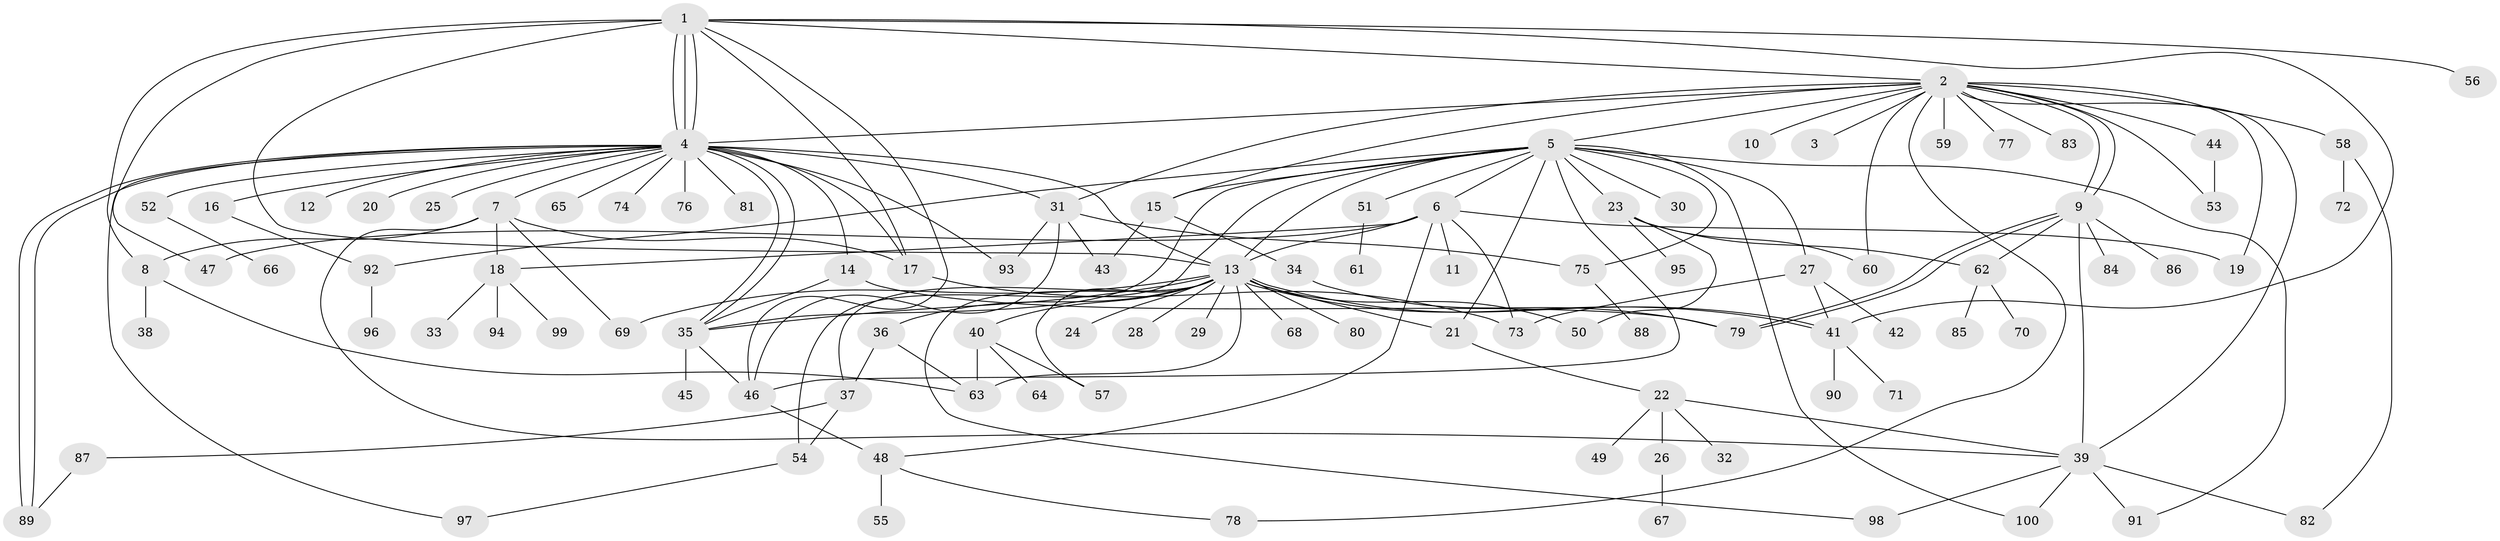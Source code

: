 // Generated by graph-tools (version 1.1) at 2025/47/03/09/25 04:47:42]
// undirected, 100 vertices, 157 edges
graph export_dot {
graph [start="1"]
  node [color=gray90,style=filled];
  1;
  2;
  3;
  4;
  5;
  6;
  7;
  8;
  9;
  10;
  11;
  12;
  13;
  14;
  15;
  16;
  17;
  18;
  19;
  20;
  21;
  22;
  23;
  24;
  25;
  26;
  27;
  28;
  29;
  30;
  31;
  32;
  33;
  34;
  35;
  36;
  37;
  38;
  39;
  40;
  41;
  42;
  43;
  44;
  45;
  46;
  47;
  48;
  49;
  50;
  51;
  52;
  53;
  54;
  55;
  56;
  57;
  58;
  59;
  60;
  61;
  62;
  63;
  64;
  65;
  66;
  67;
  68;
  69;
  70;
  71;
  72;
  73;
  74;
  75;
  76;
  77;
  78;
  79;
  80;
  81;
  82;
  83;
  84;
  85;
  86;
  87;
  88;
  89;
  90;
  91;
  92;
  93;
  94;
  95;
  96;
  97;
  98;
  99;
  100;
  1 -- 2;
  1 -- 4;
  1 -- 4;
  1 -- 4;
  1 -- 8;
  1 -- 13;
  1 -- 17;
  1 -- 41;
  1 -- 46;
  1 -- 47;
  1 -- 56;
  2 -- 3;
  2 -- 4;
  2 -- 5;
  2 -- 9;
  2 -- 9;
  2 -- 10;
  2 -- 15;
  2 -- 19;
  2 -- 31;
  2 -- 39;
  2 -- 44;
  2 -- 53;
  2 -- 58;
  2 -- 59;
  2 -- 60;
  2 -- 77;
  2 -- 78;
  2 -- 83;
  4 -- 7;
  4 -- 12;
  4 -- 13;
  4 -- 14;
  4 -- 16;
  4 -- 17;
  4 -- 20;
  4 -- 25;
  4 -- 31;
  4 -- 35;
  4 -- 35;
  4 -- 52;
  4 -- 65;
  4 -- 74;
  4 -- 76;
  4 -- 81;
  4 -- 89;
  4 -- 89;
  4 -- 93;
  4 -- 97;
  5 -- 6;
  5 -- 13;
  5 -- 15;
  5 -- 21;
  5 -- 23;
  5 -- 27;
  5 -- 30;
  5 -- 35;
  5 -- 46;
  5 -- 51;
  5 -- 54;
  5 -- 75;
  5 -- 91;
  5 -- 92;
  5 -- 100;
  6 -- 11;
  6 -- 13;
  6 -- 18;
  6 -- 19;
  6 -- 47;
  6 -- 48;
  6 -- 73;
  7 -- 8;
  7 -- 17;
  7 -- 18;
  7 -- 39;
  7 -- 69;
  8 -- 38;
  8 -- 63;
  9 -- 39;
  9 -- 62;
  9 -- 79;
  9 -- 79;
  9 -- 84;
  9 -- 86;
  13 -- 21;
  13 -- 24;
  13 -- 28;
  13 -- 29;
  13 -- 35;
  13 -- 36;
  13 -- 37;
  13 -- 40;
  13 -- 41;
  13 -- 41;
  13 -- 50;
  13 -- 57;
  13 -- 63;
  13 -- 68;
  13 -- 69;
  13 -- 80;
  13 -- 98;
  14 -- 35;
  14 -- 79;
  15 -- 34;
  15 -- 43;
  16 -- 92;
  17 -- 73;
  18 -- 33;
  18 -- 94;
  18 -- 99;
  21 -- 22;
  22 -- 26;
  22 -- 32;
  22 -- 39;
  22 -- 49;
  23 -- 50;
  23 -- 60;
  23 -- 62;
  23 -- 95;
  26 -- 67;
  27 -- 41;
  27 -- 42;
  27 -- 73;
  31 -- 43;
  31 -- 46;
  31 -- 75;
  31 -- 93;
  34 -- 79;
  35 -- 45;
  35 -- 46;
  36 -- 37;
  36 -- 63;
  37 -- 54;
  37 -- 87;
  39 -- 82;
  39 -- 91;
  39 -- 98;
  39 -- 100;
  40 -- 57;
  40 -- 63;
  40 -- 64;
  41 -- 71;
  41 -- 90;
  44 -- 53;
  46 -- 48;
  48 -- 55;
  48 -- 78;
  51 -- 61;
  52 -- 66;
  54 -- 97;
  58 -- 72;
  58 -- 82;
  62 -- 70;
  62 -- 85;
  75 -- 88;
  87 -- 89;
  92 -- 96;
}
